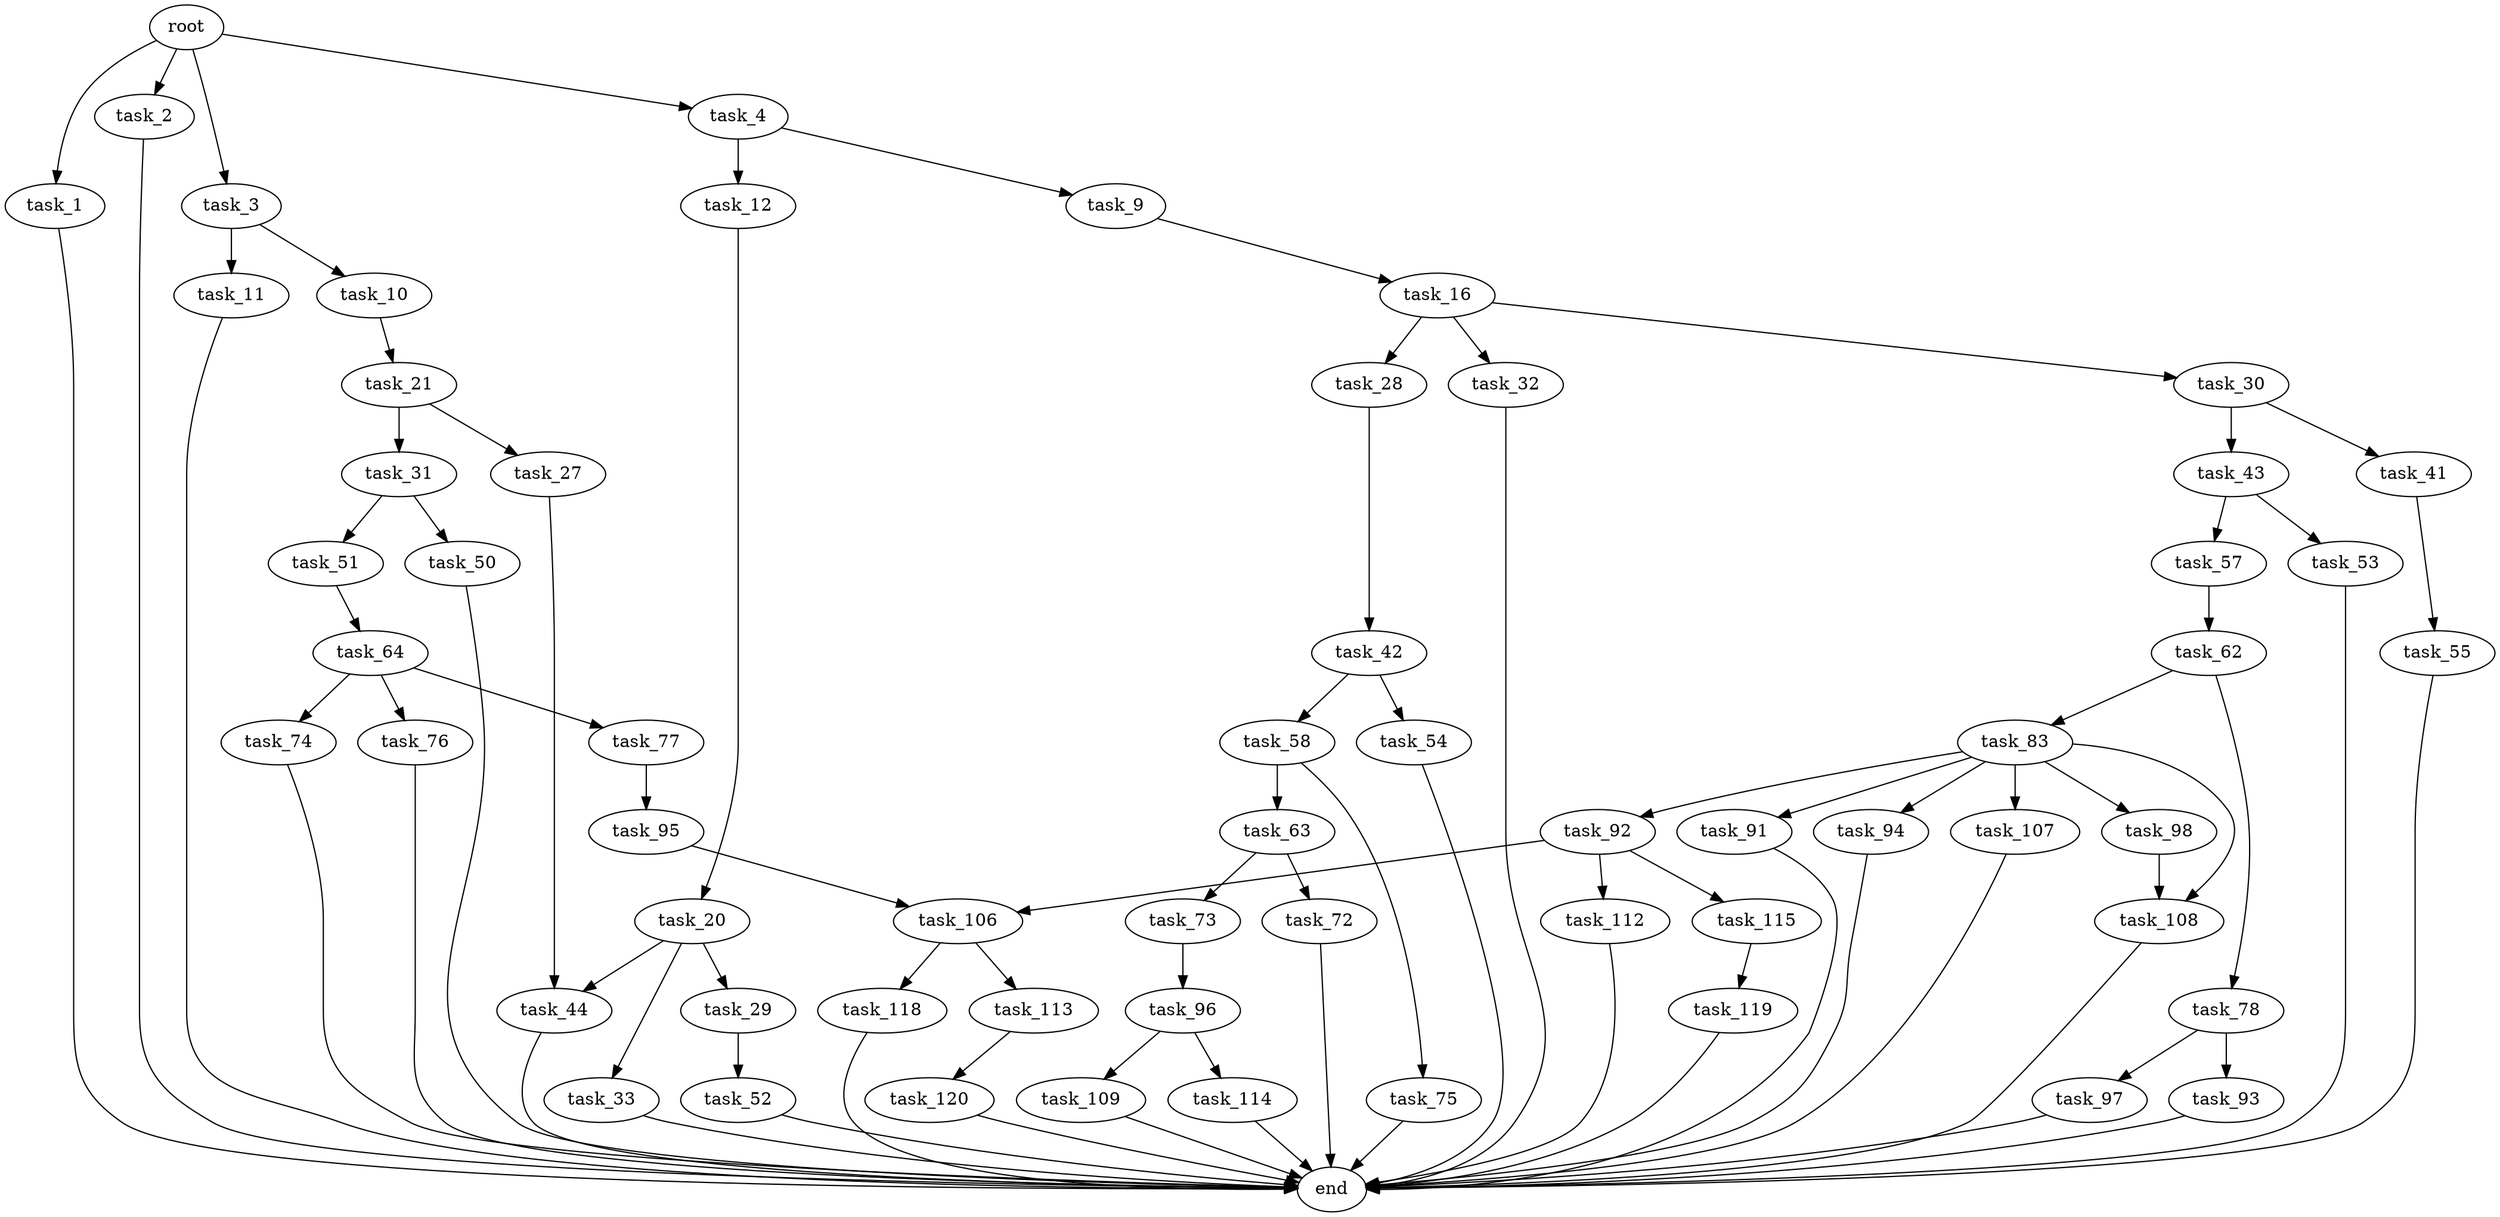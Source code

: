 digraph G {
  root [size="0.000000"];
  task_1 [size="1073741824000.000000"];
  task_2 [size="368293445632.000000"];
  task_3 [size="368293445632.000000"];
  task_4 [size="26571619844.000000"];
  task_9 [size="231928233984.000000"];
  task_10 [size="705974507624.000000"];
  task_11 [size="8589934592.000000"];
  task_12 [size="86994608226.000000"];
  task_16 [size="368293445632.000000"];
  task_20 [size="28991029248.000000"];
  task_21 [size="491893831209.000000"];
  task_27 [size="332049572254.000000"];
  task_28 [size="782757789696.000000"];
  task_29 [size="68719476736.000000"];
  task_30 [size="12833183899.000000"];
  task_31 [size="68719476736.000000"];
  task_32 [size="11479849430.000000"];
  task_33 [size="8509502301.000000"];
  task_41 [size="1245794128.000000"];
  task_42 [size="1715452631.000000"];
  task_43 [size="22424795091.000000"];
  task_44 [size="68719476736.000000"];
  task_50 [size="473188496214.000000"];
  task_51 [size="8589934592.000000"];
  task_52 [size="208209386136.000000"];
  task_53 [size="68344747286.000000"];
  task_54 [size="28991029248.000000"];
  task_55 [size="73492395204.000000"];
  task_57 [size="6333291777.000000"];
  task_58 [size="355159957399.000000"];
  task_62 [size="68719476736.000000"];
  task_63 [size="947469177275.000000"];
  task_64 [size="68719476736.000000"];
  task_72 [size="686127054.000000"];
  task_73 [size="171308388615.000000"];
  task_74 [size="1291461930.000000"];
  task_75 [size="6847116650.000000"];
  task_76 [size="4670198419.000000"];
  task_77 [size="46946161058.000000"];
  task_78 [size="28991029248.000000"];
  task_83 [size="78183377272.000000"];
  task_91 [size="279614692706.000000"];
  task_92 [size="68719476736.000000"];
  task_93 [size="476793698310.000000"];
  task_94 [size="1908160559.000000"];
  task_95 [size="6517757467.000000"];
  task_96 [size="12087010182.000000"];
  task_97 [size="818663000526.000000"];
  task_98 [size="134217728000.000000"];
  task_106 [size="27165978932.000000"];
  task_107 [size="337797261284.000000"];
  task_108 [size="28905958102.000000"];
  task_109 [size="5522810688.000000"];
  task_112 [size="24636921709.000000"];
  task_113 [size="8971154212.000000"];
  task_114 [size="22223125914.000000"];
  task_115 [size="231928233984.000000"];
  task_118 [size="706250606919.000000"];
  task_119 [size="151580741432.000000"];
  task_120 [size="19051807868.000000"];
  end [size="0.000000"];

  root -> task_1 [size="1.000000"];
  root -> task_2 [size="1.000000"];
  root -> task_3 [size="1.000000"];
  root -> task_4 [size="1.000000"];
  task_1 -> end [size="1.000000"];
  task_2 -> end [size="1.000000"];
  task_3 -> task_10 [size="411041792.000000"];
  task_3 -> task_11 [size="411041792.000000"];
  task_4 -> task_9 [size="33554432.000000"];
  task_4 -> task_12 [size="33554432.000000"];
  task_9 -> task_16 [size="301989888.000000"];
  task_10 -> task_21 [size="536870912.000000"];
  task_11 -> end [size="1.000000"];
  task_12 -> task_20 [size="75497472.000000"];
  task_16 -> task_28 [size="411041792.000000"];
  task_16 -> task_30 [size="411041792.000000"];
  task_16 -> task_32 [size="411041792.000000"];
  task_20 -> task_29 [size="75497472.000000"];
  task_20 -> task_33 [size="75497472.000000"];
  task_20 -> task_44 [size="75497472.000000"];
  task_21 -> task_27 [size="411041792.000000"];
  task_21 -> task_31 [size="411041792.000000"];
  task_27 -> task_44 [size="536870912.000000"];
  task_28 -> task_42 [size="679477248.000000"];
  task_29 -> task_52 [size="134217728.000000"];
  task_30 -> task_41 [size="411041792.000000"];
  task_30 -> task_43 [size="411041792.000000"];
  task_31 -> task_50 [size="134217728.000000"];
  task_31 -> task_51 [size="134217728.000000"];
  task_32 -> end [size="1.000000"];
  task_33 -> end [size="1.000000"];
  task_41 -> task_55 [size="75497472.000000"];
  task_42 -> task_54 [size="33554432.000000"];
  task_42 -> task_58 [size="33554432.000000"];
  task_43 -> task_53 [size="536870912.000000"];
  task_43 -> task_57 [size="536870912.000000"];
  task_44 -> end [size="1.000000"];
  task_50 -> end [size="1.000000"];
  task_51 -> task_64 [size="33554432.000000"];
  task_52 -> end [size="1.000000"];
  task_53 -> end [size="1.000000"];
  task_54 -> end [size="1.000000"];
  task_55 -> end [size="1.000000"];
  task_57 -> task_62 [size="209715200.000000"];
  task_58 -> task_63 [size="838860800.000000"];
  task_58 -> task_75 [size="838860800.000000"];
  task_62 -> task_78 [size="134217728.000000"];
  task_62 -> task_83 [size="134217728.000000"];
  task_63 -> task_72 [size="838860800.000000"];
  task_63 -> task_73 [size="838860800.000000"];
  task_64 -> task_74 [size="134217728.000000"];
  task_64 -> task_76 [size="134217728.000000"];
  task_64 -> task_77 [size="134217728.000000"];
  task_72 -> end [size="1.000000"];
  task_73 -> task_96 [size="134217728.000000"];
  task_74 -> end [size="1.000000"];
  task_75 -> end [size="1.000000"];
  task_76 -> end [size="1.000000"];
  task_77 -> task_95 [size="838860800.000000"];
  task_78 -> task_93 [size="75497472.000000"];
  task_78 -> task_97 [size="75497472.000000"];
  task_83 -> task_91 [size="134217728.000000"];
  task_83 -> task_92 [size="134217728.000000"];
  task_83 -> task_94 [size="134217728.000000"];
  task_83 -> task_98 [size="134217728.000000"];
  task_83 -> task_107 [size="134217728.000000"];
  task_83 -> task_108 [size="134217728.000000"];
  task_91 -> end [size="1.000000"];
  task_92 -> task_106 [size="134217728.000000"];
  task_92 -> task_112 [size="134217728.000000"];
  task_92 -> task_115 [size="134217728.000000"];
  task_93 -> end [size="1.000000"];
  task_94 -> end [size="1.000000"];
  task_95 -> task_106 [size="209715200.000000"];
  task_96 -> task_109 [size="411041792.000000"];
  task_96 -> task_114 [size="411041792.000000"];
  task_97 -> end [size="1.000000"];
  task_98 -> task_108 [size="209715200.000000"];
  task_106 -> task_113 [size="536870912.000000"];
  task_106 -> task_118 [size="536870912.000000"];
  task_107 -> end [size="1.000000"];
  task_108 -> end [size="1.000000"];
  task_109 -> end [size="1.000000"];
  task_112 -> end [size="1.000000"];
  task_113 -> task_120 [size="301989888.000000"];
  task_114 -> end [size="1.000000"];
  task_115 -> task_119 [size="301989888.000000"];
  task_118 -> end [size="1.000000"];
  task_119 -> end [size="1.000000"];
  task_120 -> end [size="1.000000"];
}
